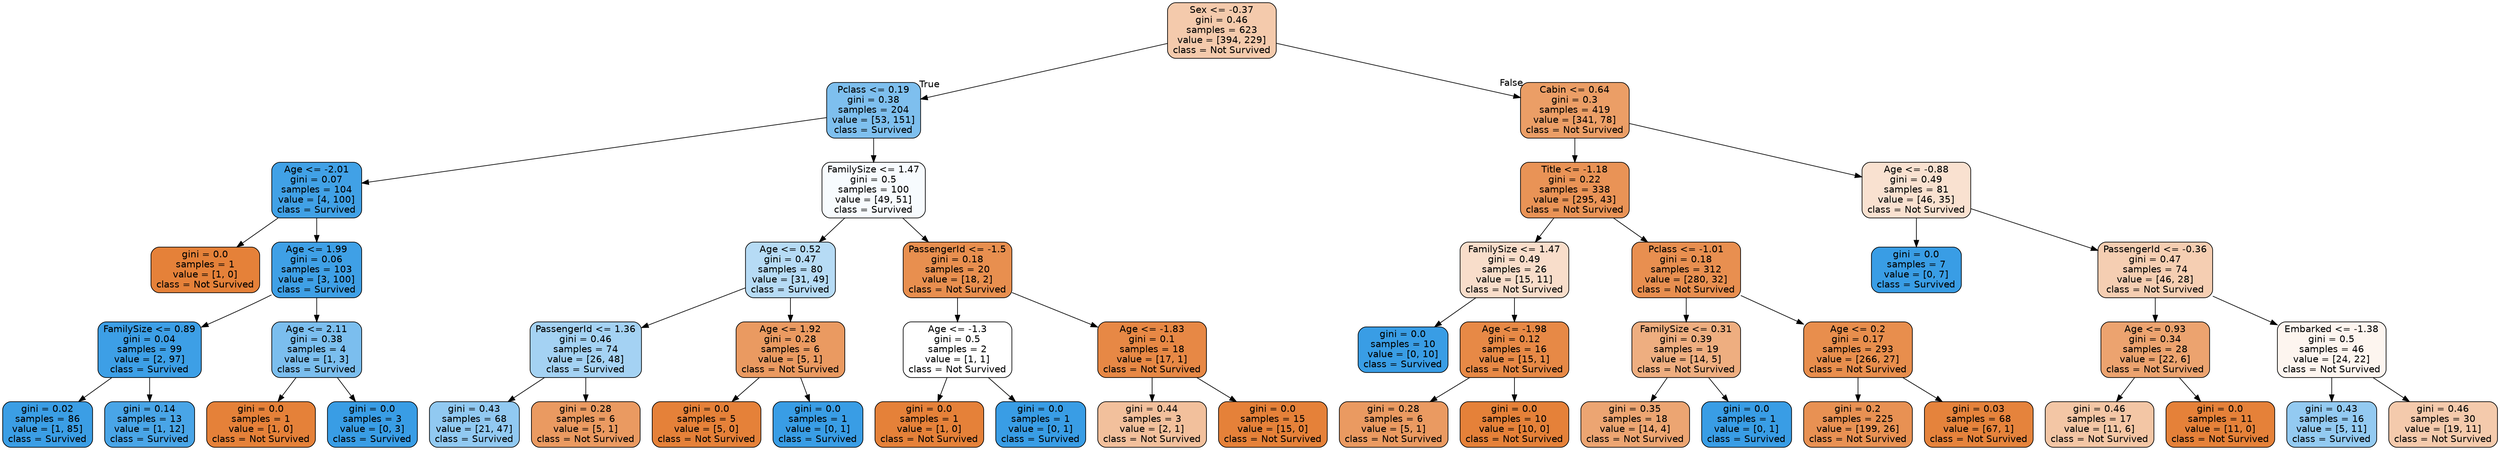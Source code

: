 digraph Tree {
node [shape=box, style="filled, rounded", color="black", fontname="helvetica"] ;
edge [fontname="helvetica"] ;
0 [label="Sex <= -0.37\ngini = 0.46\nsamples = 623\nvalue = [394, 229]\nclass = Not Survived", fillcolor="#f4caac"] ;
1 [label="Pclass <= 0.19\ngini = 0.38\nsamples = 204\nvalue = [53, 151]\nclass = Survived", fillcolor="#7ebfee"] ;
0 -> 1 [labeldistance=2.5, labelangle=45, headlabel="True"] ;
2 [label="Age <= -2.01\ngini = 0.07\nsamples = 104\nvalue = [4, 100]\nclass = Survived", fillcolor="#41a1e6"] ;
1 -> 2 ;
3 [label="gini = 0.0\nsamples = 1\nvalue = [1, 0]\nclass = Not Survived", fillcolor="#e58139"] ;
2 -> 3 ;
4 [label="Age <= 1.99\ngini = 0.06\nsamples = 103\nvalue = [3, 100]\nclass = Survived", fillcolor="#3fa0e6"] ;
2 -> 4 ;
5 [label="FamilySize <= 0.89\ngini = 0.04\nsamples = 99\nvalue = [2, 97]\nclass = Survived", fillcolor="#3d9fe6"] ;
4 -> 5 ;
6 [label="gini = 0.02\nsamples = 86\nvalue = [1, 85]\nclass = Survived", fillcolor="#3b9ee5"] ;
5 -> 6 ;
7 [label="gini = 0.14\nsamples = 13\nvalue = [1, 12]\nclass = Survived", fillcolor="#49a5e7"] ;
5 -> 7 ;
8 [label="Age <= 2.11\ngini = 0.38\nsamples = 4\nvalue = [1, 3]\nclass = Survived", fillcolor="#7bbeee"] ;
4 -> 8 ;
9 [label="gini = 0.0\nsamples = 1\nvalue = [1, 0]\nclass = Not Survived", fillcolor="#e58139"] ;
8 -> 9 ;
10 [label="gini = 0.0\nsamples = 3\nvalue = [0, 3]\nclass = Survived", fillcolor="#399de5"] ;
8 -> 10 ;
11 [label="FamilySize <= 1.47\ngini = 0.5\nsamples = 100\nvalue = [49, 51]\nclass = Survived", fillcolor="#f7fbfe"] ;
1 -> 11 ;
12 [label="Age <= 0.52\ngini = 0.47\nsamples = 80\nvalue = [31, 49]\nclass = Survived", fillcolor="#b6dbf5"] ;
11 -> 12 ;
13 [label="PassengerId <= 1.36\ngini = 0.46\nsamples = 74\nvalue = [26, 48]\nclass = Survived", fillcolor="#a4d2f3"] ;
12 -> 13 ;
14 [label="gini = 0.43\nsamples = 68\nvalue = [21, 47]\nclass = Survived", fillcolor="#91c9f1"] ;
13 -> 14 ;
15 [label="gini = 0.28\nsamples = 6\nvalue = [5, 1]\nclass = Not Survived", fillcolor="#ea9a61"] ;
13 -> 15 ;
16 [label="Age <= 1.92\ngini = 0.28\nsamples = 6\nvalue = [5, 1]\nclass = Not Survived", fillcolor="#ea9a61"] ;
12 -> 16 ;
17 [label="gini = 0.0\nsamples = 5\nvalue = [5, 0]\nclass = Not Survived", fillcolor="#e58139"] ;
16 -> 17 ;
18 [label="gini = 0.0\nsamples = 1\nvalue = [0, 1]\nclass = Survived", fillcolor="#399de5"] ;
16 -> 18 ;
19 [label="PassengerId <= -1.5\ngini = 0.18\nsamples = 20\nvalue = [18, 2]\nclass = Not Survived", fillcolor="#e88f4f"] ;
11 -> 19 ;
20 [label="Age <= -1.3\ngini = 0.5\nsamples = 2\nvalue = [1, 1]\nclass = Not Survived", fillcolor="#ffffff"] ;
19 -> 20 ;
21 [label="gini = 0.0\nsamples = 1\nvalue = [1, 0]\nclass = Not Survived", fillcolor="#e58139"] ;
20 -> 21 ;
22 [label="gini = 0.0\nsamples = 1\nvalue = [0, 1]\nclass = Survived", fillcolor="#399de5"] ;
20 -> 22 ;
23 [label="Age <= -1.83\ngini = 0.1\nsamples = 18\nvalue = [17, 1]\nclass = Not Survived", fillcolor="#e78845"] ;
19 -> 23 ;
24 [label="gini = 0.44\nsamples = 3\nvalue = [2, 1]\nclass = Not Survived", fillcolor="#f2c09c"] ;
23 -> 24 ;
25 [label="gini = 0.0\nsamples = 15\nvalue = [15, 0]\nclass = Not Survived", fillcolor="#e58139"] ;
23 -> 25 ;
26 [label="Cabin <= 0.64\ngini = 0.3\nsamples = 419\nvalue = [341, 78]\nclass = Not Survived", fillcolor="#eb9e66"] ;
0 -> 26 [labeldistance=2.5, labelangle=-45, headlabel="False"] ;
27 [label="Title <= -1.18\ngini = 0.22\nsamples = 338\nvalue = [295, 43]\nclass = Not Survived", fillcolor="#e99356"] ;
26 -> 27 ;
28 [label="FamilySize <= 1.47\ngini = 0.49\nsamples = 26\nvalue = [15, 11]\nclass = Not Survived", fillcolor="#f8ddca"] ;
27 -> 28 ;
29 [label="gini = 0.0\nsamples = 10\nvalue = [0, 10]\nclass = Survived", fillcolor="#399de5"] ;
28 -> 29 ;
30 [label="Age <= -1.98\ngini = 0.12\nsamples = 16\nvalue = [15, 1]\nclass = Not Survived", fillcolor="#e78946"] ;
28 -> 30 ;
31 [label="gini = 0.28\nsamples = 6\nvalue = [5, 1]\nclass = Not Survived", fillcolor="#ea9a61"] ;
30 -> 31 ;
32 [label="gini = 0.0\nsamples = 10\nvalue = [10, 0]\nclass = Not Survived", fillcolor="#e58139"] ;
30 -> 32 ;
33 [label="Pclass <= -1.01\ngini = 0.18\nsamples = 312\nvalue = [280, 32]\nclass = Not Survived", fillcolor="#e88f50"] ;
27 -> 33 ;
34 [label="FamilySize <= 0.31\ngini = 0.39\nsamples = 19\nvalue = [14, 5]\nclass = Not Survived", fillcolor="#eeae80"] ;
33 -> 34 ;
35 [label="gini = 0.35\nsamples = 18\nvalue = [14, 4]\nclass = Not Survived", fillcolor="#eca572"] ;
34 -> 35 ;
36 [label="gini = 0.0\nsamples = 1\nvalue = [0, 1]\nclass = Survived", fillcolor="#399de5"] ;
34 -> 36 ;
37 [label="Age <= 0.2\ngini = 0.17\nsamples = 293\nvalue = [266, 27]\nclass = Not Survived", fillcolor="#e88e4d"] ;
33 -> 37 ;
38 [label="gini = 0.2\nsamples = 225\nvalue = [199, 26]\nclass = Not Survived", fillcolor="#e89153"] ;
37 -> 38 ;
39 [label="gini = 0.03\nsamples = 68\nvalue = [67, 1]\nclass = Not Survived", fillcolor="#e5833c"] ;
37 -> 39 ;
40 [label="Age <= -0.88\ngini = 0.49\nsamples = 81\nvalue = [46, 35]\nclass = Not Survived", fillcolor="#f9e1d0"] ;
26 -> 40 ;
41 [label="gini = 0.0\nsamples = 7\nvalue = [0, 7]\nclass = Survived", fillcolor="#399de5"] ;
40 -> 41 ;
42 [label="PassengerId <= -0.36\ngini = 0.47\nsamples = 74\nvalue = [46, 28]\nclass = Not Survived", fillcolor="#f5ceb2"] ;
40 -> 42 ;
43 [label="Age <= 0.93\ngini = 0.34\nsamples = 28\nvalue = [22, 6]\nclass = Not Survived", fillcolor="#eca36f"] ;
42 -> 43 ;
44 [label="gini = 0.46\nsamples = 17\nvalue = [11, 6]\nclass = Not Survived", fillcolor="#f3c6a5"] ;
43 -> 44 ;
45 [label="gini = 0.0\nsamples = 11\nvalue = [11, 0]\nclass = Not Survived", fillcolor="#e58139"] ;
43 -> 45 ;
46 [label="Embarked <= -1.38\ngini = 0.5\nsamples = 46\nvalue = [24, 22]\nclass = Not Survived", fillcolor="#fdf5ef"] ;
42 -> 46 ;
47 [label="gini = 0.43\nsamples = 16\nvalue = [5, 11]\nclass = Survived", fillcolor="#93caf1"] ;
46 -> 47 ;
48 [label="gini = 0.46\nsamples = 30\nvalue = [19, 11]\nclass = Not Survived", fillcolor="#f4caac"] ;
46 -> 48 ;
}